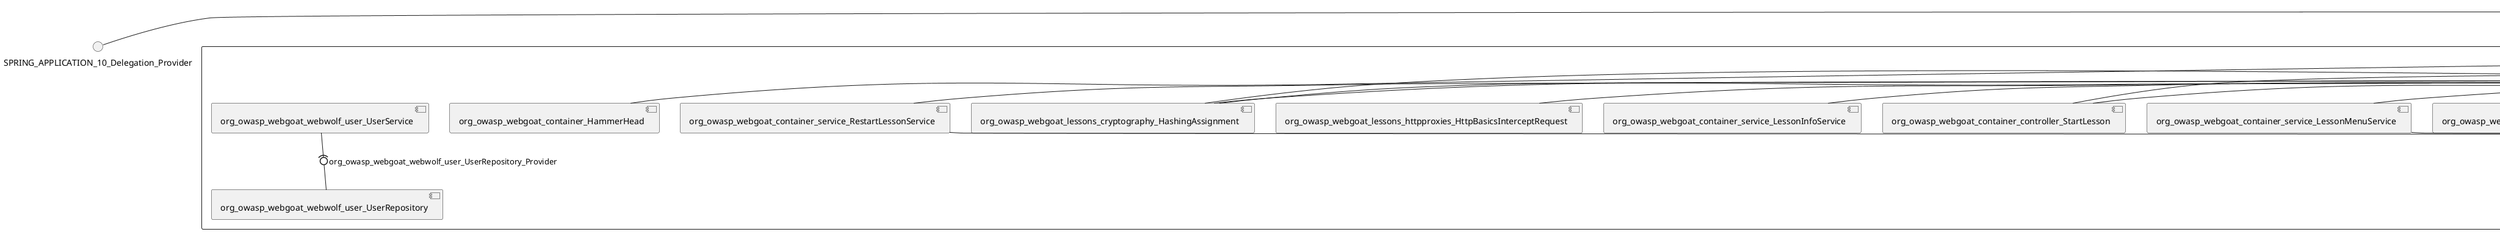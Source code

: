 @startuml
skinparam fixCircleLabelOverlapping true
skinparam componentStyle uml2
() SPRING_APPLICATION_10_Delegation_Provider
() SPRING_APPLICATION_11_Delegation_Provider
() SPRING_APPLICATION_12_Delegation_Provider
() SPRING_APPLICATION_13_Delegation_Provider
() SPRING_APPLICATION_14_Delegation_Provider
() SPRING_APPLICATION_15_Delegation_Provider
() SPRING_APPLICATION_16_Delegation_Provider
() SPRING_APPLICATION_2_Delegation_Provider
() SPRING_APPLICATION_3_Delegation_Provider
() SPRING_APPLICATION_4_Delegation_Provider
() SPRING_APPLICATION_5_Delegation_Provider
() SPRING_APPLICATION_6_Delegation_Provider
() SPRING_APPLICATION_7_Delegation_Provider
() SPRING_APPLICATION_8_Delegation_Provider
() SPRING_APPLICATION_9_Delegation_Provider
() SPRING_APPLICATION_BypassRestrictions_FieldRestrictions_POST_Delegation_Provider
() SPRING_APPLICATION_BypassRestrictions_frontendValidation_POST_Delegation_Provider
() SPRING_APPLICATION_ChromeDevTools_dummy_POST_Delegation_Provider
() SPRING_APPLICATION_ChromeDevTools_network_POST_Delegation_Provider
() SPRING_APPLICATION_CrossSiteScriptingStored_stored_xss_POST_Delegation_Provider
() SPRING_APPLICATION_CrossSiteScriptingStored_stored_xss_follow_up_POST_Delegation_Provider
() SPRING_APPLICATION_CrossSiteScripting_attack1_POST_Delegation_Provider
() SPRING_APPLICATION_CrossSiteScripting_attack3_POST_Delegation_Provider
() SPRING_APPLICATION_CrossSiteScripting_attack4_POST_Delegation_Provider
() SPRING_APPLICATION_CrossSiteScripting_attack5a_GET_Delegation_Provider
() SPRING_APPLICATION_CrossSiteScripting_attack6a_POST_Delegation_Provider
() SPRING_APPLICATION_CrossSiteScripting_dom_follow_up_POST_Delegation_Provider
() SPRING_APPLICATION_CrossSiteScripting_phone_home_xss_POST_Delegation_Provider
() SPRING_APPLICATION_CrossSiteScripting_quiz_GET_POST_Delegation_Provider
() SPRING_APPLICATION_Delegation_Provider
() SPRING_APPLICATION_GET_10_Delegation_Provider
() SPRING_APPLICATION_GET_11_Delegation_Provider
() SPRING_APPLICATION_GET_2_Delegation_Provider
() SPRING_APPLICATION_GET_3_Delegation_Provider
() SPRING_APPLICATION_GET_4_Delegation_Provider
() SPRING_APPLICATION_GET_5_Delegation_Provider
() SPRING_APPLICATION_GET_6_Delegation_Provider
() SPRING_APPLICATION_GET_7_Delegation_Provider
() SPRING_APPLICATION_GET_8_Delegation_Provider
() SPRING_APPLICATION_GET_9_Delegation_Provider
() SPRING_APPLICATION_GET_Delegation_Provider
() SPRING_APPLICATION_HtmlTampering_task_POST_Delegation_Provider
() SPRING_APPLICATION_HttpBasics_attack1_POST_Delegation_Provider
() SPRING_APPLICATION_HttpBasics_attack2_POST_Delegation_Provider
() SPRING_APPLICATION_IDOR_diff_attributes_POST_Delegation_Provider
() SPRING_APPLICATION_IDOR_login_POST_Delegation_Provider
() SPRING_APPLICATION_IDOR_profile_alt_path_POST_Delegation_Provider
() SPRING_APPLICATION_InsecureDeserialization_task_POST_Delegation_Provider
() SPRING_APPLICATION_InsecureLogin_Delegation_Provider
() SPRING_APPLICATION_JWT_decode_POST_Delegation_Provider
() SPRING_APPLICATION_JWT_jku_Delegation_Provider
() SPRING_APPLICATION_JWT_kid_Delegation_Provider
() SPRING_APPLICATION_JWT_quiz_GET_POST_Delegation_Provider
() SPRING_APPLICATION_JWT_refresh_Delegation_Provider
() SPRING_APPLICATION_JWT_secret_POST_Delegation_Provider
() SPRING_APPLICATION_JWT_votings_Delegation_Provider
() SPRING_APPLICATION_LogSpoofing_log_bleeding_POST_Delegation_Provider
() SPRING_APPLICATION_LogSpoofing_log_spoofing_POST_Delegation_Provider
() SPRING_APPLICATION_POST_10_Delegation_Provider
() SPRING_APPLICATION_POST_11_Delegation_Provider
() SPRING_APPLICATION_POST_12_Delegation_Provider
() SPRING_APPLICATION_POST_13_Delegation_Provider
() SPRING_APPLICATION_POST_14_Delegation_Provider
() SPRING_APPLICATION_POST_15_Delegation_Provider
() SPRING_APPLICATION_POST_16_Delegation_Provider
() SPRING_APPLICATION_POST_17_Delegation_Provider
() SPRING_APPLICATION_POST_18_Delegation_Provider
() SPRING_APPLICATION_POST_2_Delegation_Provider
() SPRING_APPLICATION_POST_3_Delegation_Provider
() SPRING_APPLICATION_POST_4_Delegation_Provider
() SPRING_APPLICATION_POST_5_Delegation_Provider
() SPRING_APPLICATION_POST_6_Delegation_Provider
() SPRING_APPLICATION_POST_7_Delegation_Provider
() SPRING_APPLICATION_POST_8_Delegation_Provider
() SPRING_APPLICATION_POST_9_Delegation_Provider
() SPRING_APPLICATION_POST_Delegation_Provider
() SPRING_APPLICATION_PUT_Delegation_Provider
() SPRING_APPLICATION_PasswordReset_ForgotPassword_create_password_reset_link_POST_Delegation_Provider
() SPRING_APPLICATION_PasswordReset_SecurityQuestions_POST_Delegation_Provider
() SPRING_APPLICATION_PasswordReset_reset_Delegation_Provider
() SPRING_APPLICATION_PasswordReset_simple_mail_reset_POST_Delegation_Provider
() SPRING_APPLICATION_PathTraversal_profile_picture_GET_Delegation_Provider
() SPRING_APPLICATION_PathTraversal_profile_picture_fix_GET_Delegation_Provider
() SPRING_APPLICATION_PathTraversal_profile_upload_POST_Delegation_Provider
() SPRING_APPLICATION_PathTraversal_profile_upload_fix_POST_Delegation_Provider
() SPRING_APPLICATION_PathTraversal_profile_upload_remove_user_input_POST_Delegation_Provider
() SPRING_APPLICATION_PathTraversal_random_POST_Delegation_Provider
() SPRING_APPLICATION_PathTraversal_random_picture_GET_Delegation_Provider
() SPRING_APPLICATION_PathTraversal_zip_slip_Delegation_Provider
() SPRING_APPLICATION_SSRF_task1_POST_Delegation_Provider
() SPRING_APPLICATION_SSRF_task2_POST_Delegation_Provider
() SPRING_APPLICATION_SecurePasswords_assignment_POST_Delegation_Provider
() SPRING_APPLICATION_SqlInjectionAdvanced_attack6a_POST_Delegation_Provider
() SPRING_APPLICATION_SqlInjectionAdvanced_attack6b_POST_Delegation_Provider
() SPRING_APPLICATION_SqlInjectionAdvanced_challenge_Login_POST_Delegation_Provider
() SPRING_APPLICATION_SqlInjectionAdvanced_challenge_PUT_Delegation_Provider
() SPRING_APPLICATION_SqlInjectionAdvanced_quiz_GET_POST_Delegation_Provider
() SPRING_APPLICATION_SqlInjectionMitigations_attack10a_POST_Delegation_Provider
() SPRING_APPLICATION_SqlInjectionMitigations_attack10b_POST_Delegation_Provider
() SPRING_APPLICATION_SqlInjectionMitigations_attack12a_POST_Delegation_Provider
() SPRING_APPLICATION_SqlInjectionMitigations_servers_GET_Delegation_Provider
() SPRING_APPLICATION_SqlInjection_assignment5a_POST_Delegation_Provider
() SPRING_APPLICATION_SqlInjection_assignment5b_POST_Delegation_Provider
() SPRING_APPLICATION_SqlInjection_attack10_POST_Delegation_Provider
() SPRING_APPLICATION_SqlInjection_attack2_POST_Delegation_Provider
() SPRING_APPLICATION_SqlInjection_attack3_POST_Delegation_Provider
() SPRING_APPLICATION_SqlInjection_attack4_POST_Delegation_Provider
() SPRING_APPLICATION_SqlInjection_attack5_POST_Delegation_Provider
() SPRING_APPLICATION_SqlInjection_attack8_POST_Delegation_Provider
() SPRING_APPLICATION_SqlInjection_attack9_POST_Delegation_Provider
() SPRING_APPLICATION_SqlOnlyInputValidationOnKeywords_attack_POST_Delegation_Provider
() SPRING_APPLICATION_SqlOnlyInputValidation_attack_POST_Delegation_Provider
() SPRING_APPLICATION_VulnerableComponents_attack1_POST_Delegation_Provider
() SPRING_APPLICATION_WebWolf_GET_Delegation_Provider
() SPRING_APPLICATION_WebWolf_landing_Delegation_Provider
() SPRING_APPLICATION_WebWolf_mail_Delegation_Provider
() SPRING_APPLICATION_challenge_1_POST_Delegation_Provider
() SPRING_APPLICATION_challenge_5_POST_Delegation_Provider
() SPRING_APPLICATION_challenge_7_Delegation_Provider
() SPRING_APPLICATION_challenge_8_Delegation_Provider
() SPRING_APPLICATION_challenge_logo_Delegation_Provider
() SPRING_APPLICATION_cia_quiz_GET_POST_Delegation_Provider
() SPRING_APPLICATION_clientSideFiltering_attack1_POST_Delegation_Provider
() SPRING_APPLICATION_clientSideFiltering_challenge_store_coupons_GET_Delegation_Provider
() SPRING_APPLICATION_clientSideFiltering_getItForFree_POST_Delegation_Provider
() SPRING_APPLICATION_clientSideFiltering_salaries_GET_Delegation_Provider
() SPRING_APPLICATION_crypto_encoding_basic_auth_POST_Delegation_Provider
() SPRING_APPLICATION_crypto_encoding_xor_POST_Delegation_Provider
() SPRING_APPLICATION_crypto_hashing_POST_Delegation_Provider
() SPRING_APPLICATION_crypto_secure_defaults_POST_Delegation_Provider
() SPRING_APPLICATION_crypto_signing_verify_POST_Delegation_Provider
() SPRING_APPLICATION_csrf_feedback_message_POST_Delegation_Provider
() SPRING_APPLICATION_csrf_review_POST_Delegation_Provider
() SPRING_APPLICATION_files_GET_Delegation_Provider
() SPRING_APPLICATION_fileupload_POST_Delegation_Provider
() SPRING_APPLICATION_jwt_Delegation_Provider
() SPRING_APPLICATION_landing_Delegation_Provider
() SPRING_APPLICATION_lesson_template_Delegation_Provider
() SPRING_APPLICATION_login_oauth_mvc_GET_Delegation_Provider
() SPRING_APPLICATION_mail_DELETE_GET_POST_Delegation_Provider
() SPRING_APPLICATION_register_mvc_POST_Delegation_Provider
() SPRING_APPLICATION_registration_GET_Delegation_Provider
() SPRING_APPLICATION_requests_GET_Delegation_Provider
() SPRING_APPLICATION_scoreboard_data_GET_Delegation_Provider
() SPRING_APPLICATION_server_directory_GET_Delegation_Provider
() SPRING_APPLICATION_service_debug_labels_mvc_Delegation_Provider
() SPRING_APPLICATION_service_lessonoverview_mvc_Delegation_Provider
() SPRING_APPLICATION_xxe_comments_GET_Delegation_Provider
rectangle System {
[org_owasp_webgoat_container_HammerHead] [[webgoat-webgoat.repository#_bWH31jA9Ee-gxLPFcpoAWQ]]
[org_owasp_webgoat_container_WebWolfRedirect] [[webgoat-webgoat.repository#_bWH31jA9Ee-gxLPFcpoAWQ]]
[org_owasp_webgoat_container_controller_StartLesson] [[webgoat-webgoat.repository#_bWH31jA9Ee-gxLPFcpoAWQ]]
[org_owasp_webgoat_container_controller_Welcome] [[webgoat-webgoat.repository#_bWH31jA9Ee-gxLPFcpoAWQ]]
[org_owasp_webgoat_container_i18n_PluginMessages_Provider] [[webgoat-webgoat.repository#_bWH31jA9Ee-gxLPFcpoAWQ]]
[org_owasp_webgoat_container_service_EnvironmentService] [[webgoat-webgoat.repository#_bWH31jA9Ee-gxLPFcpoAWQ]]
[org_owasp_webgoat_container_service_HintService] [[webgoat-webgoat.repository#_bWH31jA9Ee-gxLPFcpoAWQ]]
[org_owasp_webgoat_container_service_LabelDebugService] [[webgoat-webgoat.repository#_bWH31jA9Ee-gxLPFcpoAWQ]]
[org_owasp_webgoat_container_service_LabelService] [[webgoat-webgoat.repository#_bWH31jA9Ee-gxLPFcpoAWQ]]
[org_owasp_webgoat_container_service_LessonInfoService] [[webgoat-webgoat.repository#_bWH31jA9Ee-gxLPFcpoAWQ]]
[org_owasp_webgoat_container_service_LessonMenuService] [[webgoat-webgoat.repository#_bWH31jA9Ee-gxLPFcpoAWQ]]
[org_owasp_webgoat_container_service_LessonProgressService] [[webgoat-webgoat.repository#_bWH31jA9Ee-gxLPFcpoAWQ]]
[org_owasp_webgoat_container_service_LessonTitleService] [[webgoat-webgoat.repository#_bWH31jA9Ee-gxLPFcpoAWQ]]
[org_owasp_webgoat_container_service_ReportCardService] [[webgoat-webgoat.repository#_bWH31jA9Ee-gxLPFcpoAWQ]]
[org_owasp_webgoat_container_service_RestartLessonService] [[webgoat-webgoat.repository#_bWH31jA9Ee-gxLPFcpoAWQ]]
[org_owasp_webgoat_container_service_SessionService] [[webgoat-webgoat.repository#_bWH31jA9Ee-gxLPFcpoAWQ]]
[org_owasp_webgoat_container_session_UserSessionData_Provider] [[webgoat-webgoat.repository#_bWH31jA9Ee-gxLPFcpoAWQ]]
[org_owasp_webgoat_container_session_WebSession_Provider] [[webgoat-webgoat.repository#_bWH31jA9Ee-gxLPFcpoAWQ]]
[org_owasp_webgoat_container_users_RegistrationController] [[webgoat-webgoat.repository#_bWH31jA9Ee-gxLPFcpoAWQ]]
[org_owasp_webgoat_container_users_Scoreboard] [[webgoat-webgoat.repository#_bWH31jA9Ee-gxLPFcpoAWQ]]
[org_owasp_webgoat_container_users_UserRepository] [[webgoat-webgoat.repository#_bWH31jA9Ee-gxLPFcpoAWQ]]
[org_owasp_webgoat_container_users_UserService] [[webgoat-webgoat.repository#_bWH31jA9Ee-gxLPFcpoAWQ]]
[org_owasp_webgoat_container_users_UserTrackerRepository] [[webgoat-webgoat.repository#_bWH31jA9Ee-gxLPFcpoAWQ]]
[org_owasp_webgoat_lessons_authbypass_VerifyAccount] [[webgoat-webgoat.repository#_bWH31jA9Ee-gxLPFcpoAWQ]]
[org_owasp_webgoat_lessons_bypassrestrictions_BypassRestrictionsFieldRestrictions] [[webgoat-webgoat.repository#_bWH31jA9Ee-gxLPFcpoAWQ]]
[org_owasp_webgoat_lessons_bypassrestrictions_BypassRestrictionsFrontendValidation] [[webgoat-webgoat.repository#_bWH31jA9Ee-gxLPFcpoAWQ]]
[org_owasp_webgoat_lessons_challenges_FlagController] [[webgoat-webgoat.repository#_bWH31jA9Ee-gxLPFcpoAWQ]]
[org_owasp_webgoat_lessons_challenges_challenge1_Assignment1] [[webgoat-webgoat.repository#_bWH31jA9Ee-gxLPFcpoAWQ]]
[org_owasp_webgoat_lessons_challenges_challenge1_ImageServlet] [[webgoat-webgoat.repository#_bWH31jA9Ee-gxLPFcpoAWQ]]
[org_owasp_webgoat_lessons_challenges_challenge5_Assignment5] [[webgoat-webgoat.repository#_bWH31jA9Ee-gxLPFcpoAWQ]]
[org_owasp_webgoat_lessons_challenges_challenge7_Assignment7] [[webgoat-webgoat.repository#_bWH31jA9Ee-gxLPFcpoAWQ]]
[org_owasp_webgoat_lessons_challenges_challenge8_Assignment8] [[webgoat-webgoat.repository#_bWH31jA9Ee-gxLPFcpoAWQ]]
[org_owasp_webgoat_lessons_chromedevtools_NetworkDummy] [[webgoat-webgoat.repository#_bWH31jA9Ee-gxLPFcpoAWQ]]
[org_owasp_webgoat_lessons_chromedevtools_NetworkLesson] [[webgoat-webgoat.repository#_bWH31jA9Ee-gxLPFcpoAWQ]]
[org_owasp_webgoat_lessons_cia_CIAQuiz] [[webgoat-webgoat.repository#_bWH31jA9Ee-gxLPFcpoAWQ]]
[org_owasp_webgoat_lessons_clientsidefiltering_ClientSideFilteringAssignment] [[webgoat-webgoat.repository#_bWH31jA9Ee-gxLPFcpoAWQ]]
[org_owasp_webgoat_lessons_clientsidefiltering_ClientSideFilteringFreeAssignment] [[webgoat-webgoat.repository#_bWH31jA9Ee-gxLPFcpoAWQ]]
[org_owasp_webgoat_lessons_clientsidefiltering_Salaries] [[webgoat-webgoat.repository#_bWH31jA9Ee-gxLPFcpoAWQ]]
[org_owasp_webgoat_lessons_clientsidefiltering_ShopEndpoint] [[webgoat-webgoat.repository#_bWH31jA9Ee-gxLPFcpoAWQ]]
[org_owasp_webgoat_lessons_cryptography_EncodingAssignment] [[webgoat-webgoat.repository#_bWH31jA9Ee-gxLPFcpoAWQ]]
[org_owasp_webgoat_lessons_cryptography_HashingAssignment] [[webgoat-webgoat.repository#_bWH31jA9Ee-gxLPFcpoAWQ]]
[org_owasp_webgoat_lessons_cryptography_SecureDefaultsAssignment] [[webgoat-webgoat.repository#_bWH31jA9Ee-gxLPFcpoAWQ]]
[org_owasp_webgoat_lessons_cryptography_SigningAssignment] [[webgoat-webgoat.repository#_bWH31jA9Ee-gxLPFcpoAWQ]]
[org_owasp_webgoat_lessons_cryptography_XOREncodingAssignment] [[webgoat-webgoat.repository#_bWH31jA9Ee-gxLPFcpoAWQ]]
[org_owasp_webgoat_lessons_csrf_CSRFConfirmFlag1] [[webgoat-webgoat.repository#_bWH31jA9Ee-gxLPFcpoAWQ]]
[org_owasp_webgoat_lessons_csrf_CSRFFeedback] [[webgoat-webgoat.repository#_bWH31jA9Ee-gxLPFcpoAWQ]]
[org_owasp_webgoat_lessons_csrf_CSRFGetFlag] [[webgoat-webgoat.repository#_bWH31jA9Ee-gxLPFcpoAWQ]]
[org_owasp_webgoat_lessons_csrf_CSRFLogin] [[webgoat-webgoat.repository#_bWH31jA9Ee-gxLPFcpoAWQ]]
[org_owasp_webgoat_lessons_csrf_ForgedReviews] [[webgoat-webgoat.repository#_bWH31jA9Ee-gxLPFcpoAWQ]]
[org_owasp_webgoat_lessons_csrf_ObjectMapper_Provider] [[webgoat-webgoat.repository#_bWH31jA9Ee-gxLPFcpoAWQ]]
[org_owasp_webgoat_lessons_deserialization_InsecureDeserializationTask] [[webgoat-webgoat.repository#_bWH31jA9Ee-gxLPFcpoAWQ]]
[org_owasp_webgoat_lessons_hijacksession_HijackSessionAssignment] [[webgoat-webgoat.repository#_bWH31jA9Ee-gxLPFcpoAWQ]]
[org_owasp_webgoat_lessons_hijacksession_cas_HijackSessionAuthenticationProvider] [[webgoat-webgoat.repository#_bWH31jA9Ee-gxLPFcpoAWQ]]
[org_owasp_webgoat_lessons_htmltampering_HtmlTamperingTask] [[webgoat-webgoat.repository#_bWH31jA9Ee-gxLPFcpoAWQ]]
[org_owasp_webgoat_lessons_httpbasics_HttpBasicsLesson] [[webgoat-webgoat.repository#_bWH31jA9Ee-gxLPFcpoAWQ]]
[org_owasp_webgoat_lessons_httpbasics_HttpBasicsQuiz] [[webgoat-webgoat.repository#_bWH31jA9Ee-gxLPFcpoAWQ]]
[org_owasp_webgoat_lessons_httpproxies_HttpBasicsInterceptRequest] [[webgoat-webgoat.repository#_bWH31jA9Ee-gxLPFcpoAWQ]]
[org_owasp_webgoat_lessons_idor_IDORDiffAttributes] [[webgoat-webgoat.repository#_bWH31jA9Ee-gxLPFcpoAWQ]]
[org_owasp_webgoat_lessons_idor_IDOREditOtherProfile] [[webgoat-webgoat.repository#_bWH31jA9Ee-gxLPFcpoAWQ]]
[org_owasp_webgoat_lessons_idor_IDORLogin] [[webgoat-webgoat.repository#_bWH31jA9Ee-gxLPFcpoAWQ]]
[org_owasp_webgoat_lessons_idor_IDORViewOtherProfile] [[webgoat-webgoat.repository#_bWH31jA9Ee-gxLPFcpoAWQ]]
[org_owasp_webgoat_lessons_idor_IDORViewOwnProfile] [[webgoat-webgoat.repository#_bWH31jA9Ee-gxLPFcpoAWQ]]
[org_owasp_webgoat_lessons_idor_IDORViewOwnProfileAltUrl] [[webgoat-webgoat.repository#_bWH31jA9Ee-gxLPFcpoAWQ]]
[org_owasp_webgoat_lessons_insecurelogin_InsecureLoginTask] [[webgoat-webgoat.repository#_bWH31jA9Ee-gxLPFcpoAWQ]]
[org_owasp_webgoat_lessons_jwt_JWTDecodeEndpoint] [[webgoat-webgoat.repository#_bWH31jA9Ee-gxLPFcpoAWQ]]
[org_owasp_webgoat_lessons_jwt_JWTQuiz] [[webgoat-webgoat.repository#_bWH31jA9Ee-gxLPFcpoAWQ]]
[org_owasp_webgoat_lessons_jwt_JWTRefreshEndpoint] [[webgoat-webgoat.repository#_bWH31jA9Ee-gxLPFcpoAWQ]]
[org_owasp_webgoat_lessons_jwt_JWTSecretKeyEndpoint] [[webgoat-webgoat.repository#_bWH31jA9Ee-gxLPFcpoAWQ]]
[org_owasp_webgoat_lessons_jwt_JWTVotesEndpoint] [[webgoat-webgoat.repository#_bWH31jA9Ee-gxLPFcpoAWQ]]
[org_owasp_webgoat_lessons_jwt_claimmisuse_JWTHeaderJKUEndpoint] [[webgoat-webgoat.repository#_bWH31jA9Ee-gxLPFcpoAWQ]]
[org_owasp_webgoat_lessons_jwt_claimmisuse_JWTHeaderKIDEndpoint] [[webgoat-webgoat.repository#_bWH31jA9Ee-gxLPFcpoAWQ]]
[org_owasp_webgoat_lessons_lessontemplate_SampleAttack] [[webgoat-webgoat.repository#_bWH31jA9Ee-gxLPFcpoAWQ]]
[org_owasp_webgoat_lessons_logging_LogBleedingTask] [[webgoat-webgoat.repository#_bWH31jA9Ee-gxLPFcpoAWQ]]
[org_owasp_webgoat_lessons_logging_LogSpoofingTask] [[webgoat-webgoat.repository#_bWH31jA9Ee-gxLPFcpoAWQ]]
[org_owasp_webgoat_lessons_missingac_MissingFunctionACHiddenMenus] [[webgoat-webgoat.repository#_bWH31jA9Ee-gxLPFcpoAWQ]]
[org_owasp_webgoat_lessons_missingac_MissingFunctionACUsers] [[webgoat-webgoat.repository#_bWH31jA9Ee-gxLPFcpoAWQ]]
[org_owasp_webgoat_lessons_missingac_MissingFunctionACYourHash] [[webgoat-webgoat.repository#_bWH31jA9Ee-gxLPFcpoAWQ]]
[org_owasp_webgoat_lessons_missingac_MissingFunctionACYourHashAdmin] [[webgoat-webgoat.repository#_bWH31jA9Ee-gxLPFcpoAWQ]]
[org_owasp_webgoat_lessons_passwordreset_QuestionsAssignment] [[webgoat-webgoat.repository#_bWH31jA9Ee-gxLPFcpoAWQ]]
[org_owasp_webgoat_lessons_passwordreset_ResetLinkAssignment] [[webgoat-webgoat.repository#_bWH31jA9Ee-gxLPFcpoAWQ]]
[org_owasp_webgoat_lessons_passwordreset_ResetLinkAssignmentForgotPassword] [[webgoat-webgoat.repository#_bWH31jA9Ee-gxLPFcpoAWQ]]
[org_owasp_webgoat_lessons_passwordreset_SecurityQuestionAssignment] [[webgoat-webgoat.repository#_bWH31jA9Ee-gxLPFcpoAWQ]]
[org_owasp_webgoat_lessons_passwordreset_SimpleMailAssignment] [[webgoat-webgoat.repository#_bWH31jA9Ee-gxLPFcpoAWQ]]
[org_owasp_webgoat_lessons_passwordreset_TriedQuestions] [[webgoat-webgoat.repository#_bWH31jA9Ee-gxLPFcpoAWQ]]
[org_owasp_webgoat_lessons_pathtraversal_ProfileUpload] [[webgoat-webgoat.repository#_bWH31jA9Ee-gxLPFcpoAWQ]]
[org_owasp_webgoat_lessons_pathtraversal_ProfileUploadFix] [[webgoat-webgoat.repository#_bWH31jA9Ee-gxLPFcpoAWQ]]
[org_owasp_webgoat_lessons_pathtraversal_ProfileUploadRemoveUserInput] [[webgoat-webgoat.repository#_bWH31jA9Ee-gxLPFcpoAWQ]]
[org_owasp_webgoat_lessons_pathtraversal_ProfileUploadRetrieval] [[webgoat-webgoat.repository#_bWH31jA9Ee-gxLPFcpoAWQ]]
[org_owasp_webgoat_lessons_pathtraversal_ProfileZipSlip] [[webgoat-webgoat.repository#_bWH31jA9Ee-gxLPFcpoAWQ]]
[org_owasp_webgoat_lessons_securepasswords_SecurePasswordsAssignment] [[webgoat-webgoat.repository#_bWH31jA9Ee-gxLPFcpoAWQ]]
[org_owasp_webgoat_lessons_spoofcookie_SpoofCookieAssignment] [[webgoat-webgoat.repository#_bWH31jA9Ee-gxLPFcpoAWQ]]
[org_owasp_webgoat_lessons_sqlinjection_advanced_SqlInjectionChallenge] [[webgoat-webgoat.repository#_bWH31jA9Ee-gxLPFcpoAWQ]]
[org_owasp_webgoat_lessons_sqlinjection_advanced_SqlInjectionChallengeLogin] [[webgoat-webgoat.repository#_bWH31jA9Ee-gxLPFcpoAWQ]]
[org_owasp_webgoat_lessons_sqlinjection_advanced_SqlInjectionLesson6a] [[webgoat-webgoat.repository#_bWH31jA9Ee-gxLPFcpoAWQ]]
[org_owasp_webgoat_lessons_sqlinjection_advanced_SqlInjectionLesson6b] [[webgoat-webgoat.repository#_bWH31jA9Ee-gxLPFcpoAWQ]]
[org_owasp_webgoat_lessons_sqlinjection_advanced_SqlInjectionQuiz] [[webgoat-webgoat.repository#_bWH31jA9Ee-gxLPFcpoAWQ]]
[org_owasp_webgoat_lessons_sqlinjection_introduction_SqlInjectionLesson10] [[webgoat-webgoat.repository#_bWH31jA9Ee-gxLPFcpoAWQ]]
[org_owasp_webgoat_lessons_sqlinjection_introduction_SqlInjectionLesson2] [[webgoat-webgoat.repository#_bWH31jA9Ee-gxLPFcpoAWQ]]
[org_owasp_webgoat_lessons_sqlinjection_introduction_SqlInjectionLesson3] [[webgoat-webgoat.repository#_bWH31jA9Ee-gxLPFcpoAWQ]]
[org_owasp_webgoat_lessons_sqlinjection_introduction_SqlInjectionLesson4] [[webgoat-webgoat.repository#_bWH31jA9Ee-gxLPFcpoAWQ]]
[org_owasp_webgoat_lessons_sqlinjection_introduction_SqlInjectionLesson5] [[webgoat-webgoat.repository#_bWH31jA9Ee-gxLPFcpoAWQ]]
[org_owasp_webgoat_lessons_sqlinjection_introduction_SqlInjectionLesson5a] [[webgoat-webgoat.repository#_bWH31jA9Ee-gxLPFcpoAWQ]]
[org_owasp_webgoat_lessons_sqlinjection_introduction_SqlInjectionLesson5b] [[webgoat-webgoat.repository#_bWH31jA9Ee-gxLPFcpoAWQ]]
[org_owasp_webgoat_lessons_sqlinjection_introduction_SqlInjectionLesson8] [[webgoat-webgoat.repository#_bWH31jA9Ee-gxLPFcpoAWQ]]
[org_owasp_webgoat_lessons_sqlinjection_introduction_SqlInjectionLesson9] [[webgoat-webgoat.repository#_bWH31jA9Ee-gxLPFcpoAWQ]]
[org_owasp_webgoat_lessons_sqlinjection_mitigation_Servers] [[webgoat-webgoat.repository#_bWH31jA9Ee-gxLPFcpoAWQ]]
[org_owasp_webgoat_lessons_sqlinjection_mitigation_SqlInjectionLesson10a] [[webgoat-webgoat.repository#_bWH31jA9Ee-gxLPFcpoAWQ]]
[org_owasp_webgoat_lessons_sqlinjection_mitigation_SqlInjectionLesson10b] [[webgoat-webgoat.repository#_bWH31jA9Ee-gxLPFcpoAWQ]]
[org_owasp_webgoat_lessons_sqlinjection_mitigation_SqlInjectionLesson13] [[webgoat-webgoat.repository#_bWH31jA9Ee-gxLPFcpoAWQ]]
[org_owasp_webgoat_lessons_sqlinjection_mitigation_SqlOnlyInputValidation] [[webgoat-webgoat.repository#_bWH31jA9Ee-gxLPFcpoAWQ]]
[org_owasp_webgoat_lessons_sqlinjection_mitigation_SqlOnlyInputValidationOnKeywords] [[webgoat-webgoat.repository#_bWH31jA9Ee-gxLPFcpoAWQ]]
[org_owasp_webgoat_lessons_ssrf_SSRFTask1] [[webgoat-webgoat.repository#_bWH31jA9Ee-gxLPFcpoAWQ]]
[org_owasp_webgoat_lessons_ssrf_SSRFTask2] [[webgoat-webgoat.repository#_bWH31jA9Ee-gxLPFcpoAWQ]]
[org_owasp_webgoat_lessons_vulnerablecomponents_VulnerableComponentsLesson] [[webgoat-webgoat.repository#_bWH31jA9Ee-gxLPFcpoAWQ]]
[org_owasp_webgoat_lessons_webwolfintroduction_LandingAssignment] [[webgoat-webgoat.repository#_bWH31jA9Ee-gxLPFcpoAWQ]]
[org_owasp_webgoat_lessons_webwolfintroduction_MailAssignment] [[webgoat-webgoat.repository#_bWH31jA9Ee-gxLPFcpoAWQ]]
[org_owasp_webgoat_lessons_xss_CrossSiteScriptingLesson1] [[webgoat-webgoat.repository#_bWH31jA9Ee-gxLPFcpoAWQ]]
[org_owasp_webgoat_lessons_xss_CrossSiteScriptingLesson3] [[webgoat-webgoat.repository#_bWH31jA9Ee-gxLPFcpoAWQ]]
[org_owasp_webgoat_lessons_xss_CrossSiteScriptingLesson4] [[webgoat-webgoat.repository#_bWH31jA9Ee-gxLPFcpoAWQ]]
[org_owasp_webgoat_lessons_xss_CrossSiteScriptingLesson5a] [[webgoat-webgoat.repository#_bWH31jA9Ee-gxLPFcpoAWQ]]
[org_owasp_webgoat_lessons_xss_CrossSiteScriptingLesson6a] [[webgoat-webgoat.repository#_bWH31jA9Ee-gxLPFcpoAWQ]]
[org_owasp_webgoat_lessons_xss_CrossSiteScriptingQuiz] [[webgoat-webgoat.repository#_bWH31jA9Ee-gxLPFcpoAWQ]]
[org_owasp_webgoat_lessons_xss_DOMCrossSiteScripting] [[webgoat-webgoat.repository#_bWH31jA9Ee-gxLPFcpoAWQ]]
[org_owasp_webgoat_lessons_xss_DOMCrossSiteScriptingVerifier] [[webgoat-webgoat.repository#_bWH31jA9Ee-gxLPFcpoAWQ]]
[org_owasp_webgoat_lessons_xss_stored_StoredCrossSiteScriptingVerifier] [[webgoat-webgoat.repository#_bWH31jA9Ee-gxLPFcpoAWQ]]
[org_owasp_webgoat_lessons_xss_stored_StoredXssComments] [[webgoat-webgoat.repository#_bWH31jA9Ee-gxLPFcpoAWQ]]
[org_owasp_webgoat_lessons_xxe_BlindSendFileAssignment] [[webgoat-webgoat.repository#_bWH31jA9Ee-gxLPFcpoAWQ]]
[org_owasp_webgoat_lessons_xxe_CommentsCache] [[webgoat-webgoat.repository#_bWH31jA9Ee-gxLPFcpoAWQ]]
[org_owasp_webgoat_lessons_xxe_CommentsEndpoint] [[webgoat-webgoat.repository#_bWH31jA9Ee-gxLPFcpoAWQ]]
[org_owasp_webgoat_lessons_xxe_ContentTypeAssignment] [[webgoat-webgoat.repository#_bWH31jA9Ee-gxLPFcpoAWQ]]
[org_owasp_webgoat_lessons_xxe_SimpleXXE] [[webgoat-webgoat.repository#_bWH31jA9Ee-gxLPFcpoAWQ]]
[org_owasp_webgoat_webwolf_FileServer] [[webgoat-webgoat.repository#_bWH31jA9Ee-gxLPFcpoAWQ]]
[org_owasp_webgoat_webwolf_jwt_JWTController] [[webgoat-webgoat.repository#_bWH31jA9Ee-gxLPFcpoAWQ]]
[org_owasp_webgoat_webwolf_mailbox_MailboxController] [[webgoat-webgoat.repository#_bWH31jA9Ee-gxLPFcpoAWQ]]
[org_owasp_webgoat_webwolf_mailbox_MailboxRepository] [[webgoat-webgoat.repository#_bWH31jA9Ee-gxLPFcpoAWQ]]
[org_owasp_webgoat_webwolf_requests_LandingPage] [[webgoat-webgoat.repository#_bWH31jA9Ee-gxLPFcpoAWQ]]
[org_owasp_webgoat_webwolf_requests_Requests] [[webgoat-webgoat.repository#_bWH31jA9Ee-gxLPFcpoAWQ]]
[org_owasp_webgoat_webwolf_user_UserRepository] [[webgoat-webgoat.repository#_bWH31jA9Ee-gxLPFcpoAWQ]]
[org_owasp_webgoat_webwolf_user_UserService] [[webgoat-webgoat.repository#_bWH31jA9Ee-gxLPFcpoAWQ]]
port SPRING_APPLICATION_10_Provider
SPRING_APPLICATION_10_Delegation_Provider - SPRING_APPLICATION_10_Provider
SPRING_APPLICATION_10_Provider - [org_owasp_webgoat_lessons_cryptography_HashingAssignment]
port SPRING_APPLICATION_11_Provider
SPRING_APPLICATION_11_Delegation_Provider - SPRING_APPLICATION_11_Provider
SPRING_APPLICATION_11_Provider - [org_owasp_webgoat_container_HammerHead]
port SPRING_APPLICATION_12_Provider
SPRING_APPLICATION_12_Delegation_Provider - SPRING_APPLICATION_12_Provider
SPRING_APPLICATION_12_Provider - [org_owasp_webgoat_lessons_jwt_JWTSecretKeyEndpoint]
port SPRING_APPLICATION_13_Provider
SPRING_APPLICATION_13_Delegation_Provider - SPRING_APPLICATION_13_Provider
SPRING_APPLICATION_13_Provider - [org_owasp_webgoat_container_service_RestartLessonService]
port SPRING_APPLICATION_14_Provider
SPRING_APPLICATION_14_Delegation_Provider - SPRING_APPLICATION_14_Provider
SPRING_APPLICATION_14_Provider - [org_owasp_webgoat_lessons_cryptography_HashingAssignment]
port SPRING_APPLICATION_15_Provider
SPRING_APPLICATION_15_Delegation_Provider - SPRING_APPLICATION_15_Provider
SPRING_APPLICATION_15_Provider - [org_owasp_webgoat_lessons_httpproxies_HttpBasicsInterceptRequest]
port SPRING_APPLICATION_16_Provider
SPRING_APPLICATION_16_Delegation_Provider - SPRING_APPLICATION_16_Provider
SPRING_APPLICATION_16_Provider - [org_owasp_webgoat_container_service_LessonInfoService]
port SPRING_APPLICATION_2_Provider
SPRING_APPLICATION_2_Delegation_Provider - SPRING_APPLICATION_2_Provider
SPRING_APPLICATION_2_Provider - [org_owasp_webgoat_container_controller_StartLesson]
port SPRING_APPLICATION_3_Provider
SPRING_APPLICATION_3_Delegation_Provider - SPRING_APPLICATION_3_Provider
SPRING_APPLICATION_3_Provider - [org_owasp_webgoat_container_controller_StartLesson]
port SPRING_APPLICATION_4_Provider
SPRING_APPLICATION_4_Delegation_Provider - SPRING_APPLICATION_4_Provider
SPRING_APPLICATION_4_Provider - [org_owasp_webgoat_container_service_LessonMenuService]
port SPRING_APPLICATION_5_Provider
SPRING_APPLICATION_5_Delegation_Provider - SPRING_APPLICATION_5_Provider
SPRING_APPLICATION_5_Provider - [org_owasp_webgoat_lessons_cryptography_SigningAssignment]
port SPRING_APPLICATION_6_Provider
SPRING_APPLICATION_6_Delegation_Provider - SPRING_APPLICATION_6_Provider
SPRING_APPLICATION_6_Provider - [org_owasp_webgoat_webwolf_FileServer]
port SPRING_APPLICATION_7_Provider
SPRING_APPLICATION_7_Delegation_Provider - SPRING_APPLICATION_7_Provider
SPRING_APPLICATION_7_Provider - [org_owasp_webgoat_container_service_SessionService]
port SPRING_APPLICATION_8_Provider
SPRING_APPLICATION_8_Delegation_Provider - SPRING_APPLICATION_8_Provider
SPRING_APPLICATION_8_Provider - [org_owasp_webgoat_container_service_LabelDebugService]
port SPRING_APPLICATION_9_Provider
SPRING_APPLICATION_9_Delegation_Provider - SPRING_APPLICATION_9_Provider
SPRING_APPLICATION_9_Provider - [org_owasp_webgoat_lessons_xxe_SimpleXXE]
port SPRING_APPLICATION_BypassRestrictions_FieldRestrictions_POST_Provider
SPRING_APPLICATION_BypassRestrictions_FieldRestrictions_POST_Delegation_Provider - SPRING_APPLICATION_BypassRestrictions_FieldRestrictions_POST_Provider
SPRING_APPLICATION_BypassRestrictions_FieldRestrictions_POST_Provider - [org_owasp_webgoat_lessons_bypassrestrictions_BypassRestrictionsFieldRestrictions]
port SPRING_APPLICATION_BypassRestrictions_frontendValidation_POST_Provider
SPRING_APPLICATION_BypassRestrictions_frontendValidation_POST_Delegation_Provider - SPRING_APPLICATION_BypassRestrictions_frontendValidation_POST_Provider
SPRING_APPLICATION_BypassRestrictions_frontendValidation_POST_Provider - [org_owasp_webgoat_lessons_bypassrestrictions_BypassRestrictionsFrontendValidation]
port SPRING_APPLICATION_ChromeDevTools_dummy_POST_Provider
SPRING_APPLICATION_ChromeDevTools_dummy_POST_Delegation_Provider - SPRING_APPLICATION_ChromeDevTools_dummy_POST_Provider
SPRING_APPLICATION_ChromeDevTools_dummy_POST_Provider - [org_owasp_webgoat_lessons_chromedevtools_NetworkDummy]
port SPRING_APPLICATION_ChromeDevTools_network_POST_Provider
SPRING_APPLICATION_ChromeDevTools_network_POST_Delegation_Provider - SPRING_APPLICATION_ChromeDevTools_network_POST_Provider
SPRING_APPLICATION_ChromeDevTools_network_POST_Provider - [org_owasp_webgoat_lessons_chromedevtools_NetworkLesson]
port SPRING_APPLICATION_CrossSiteScriptingStored_stored_xss_POST_Provider
SPRING_APPLICATION_CrossSiteScriptingStored_stored_xss_POST_Delegation_Provider - SPRING_APPLICATION_CrossSiteScriptingStored_stored_xss_POST_Provider
SPRING_APPLICATION_CrossSiteScriptingStored_stored_xss_POST_Provider - [org_owasp_webgoat_lessons_xss_stored_StoredXssComments]
port SPRING_APPLICATION_CrossSiteScriptingStored_stored_xss_follow_up_POST_Provider
SPRING_APPLICATION_CrossSiteScriptingStored_stored_xss_follow_up_POST_Delegation_Provider - SPRING_APPLICATION_CrossSiteScriptingStored_stored_xss_follow_up_POST_Provider
SPRING_APPLICATION_CrossSiteScriptingStored_stored_xss_follow_up_POST_Provider - [org_owasp_webgoat_lessons_xss_stored_StoredCrossSiteScriptingVerifier]
port SPRING_APPLICATION_CrossSiteScripting_attack1_POST_Provider
SPRING_APPLICATION_CrossSiteScripting_attack1_POST_Delegation_Provider - SPRING_APPLICATION_CrossSiteScripting_attack1_POST_Provider
SPRING_APPLICATION_CrossSiteScripting_attack1_POST_Provider - [org_owasp_webgoat_lessons_xss_CrossSiteScriptingLesson1]
port SPRING_APPLICATION_CrossSiteScripting_attack3_POST_Provider
SPRING_APPLICATION_CrossSiteScripting_attack3_POST_Delegation_Provider - SPRING_APPLICATION_CrossSiteScripting_attack3_POST_Provider
SPRING_APPLICATION_CrossSiteScripting_attack3_POST_Provider - [org_owasp_webgoat_lessons_xss_CrossSiteScriptingLesson3]
port SPRING_APPLICATION_CrossSiteScripting_attack4_POST_Provider
SPRING_APPLICATION_CrossSiteScripting_attack4_POST_Delegation_Provider - SPRING_APPLICATION_CrossSiteScripting_attack4_POST_Provider
SPRING_APPLICATION_CrossSiteScripting_attack4_POST_Provider - [org_owasp_webgoat_lessons_xss_CrossSiteScriptingLesson4]
port SPRING_APPLICATION_CrossSiteScripting_attack5a_GET_Provider
SPRING_APPLICATION_CrossSiteScripting_attack5a_GET_Delegation_Provider - SPRING_APPLICATION_CrossSiteScripting_attack5a_GET_Provider
SPRING_APPLICATION_CrossSiteScripting_attack5a_GET_Provider - [org_owasp_webgoat_lessons_xss_CrossSiteScriptingLesson5a]
port SPRING_APPLICATION_CrossSiteScripting_attack6a_POST_Provider
SPRING_APPLICATION_CrossSiteScripting_attack6a_POST_Delegation_Provider - SPRING_APPLICATION_CrossSiteScripting_attack6a_POST_Provider
SPRING_APPLICATION_CrossSiteScripting_attack6a_POST_Provider - [org_owasp_webgoat_lessons_xss_CrossSiteScriptingLesson6a]
port SPRING_APPLICATION_CrossSiteScripting_dom_follow_up_POST_Provider
SPRING_APPLICATION_CrossSiteScripting_dom_follow_up_POST_Delegation_Provider - SPRING_APPLICATION_CrossSiteScripting_dom_follow_up_POST_Provider
SPRING_APPLICATION_CrossSiteScripting_dom_follow_up_POST_Provider - [org_owasp_webgoat_lessons_xss_DOMCrossSiteScriptingVerifier]
port SPRING_APPLICATION_CrossSiteScripting_phone_home_xss_POST_Provider
SPRING_APPLICATION_CrossSiteScripting_phone_home_xss_POST_Delegation_Provider - SPRING_APPLICATION_CrossSiteScripting_phone_home_xss_POST_Provider
SPRING_APPLICATION_CrossSiteScripting_phone_home_xss_POST_Provider - [org_owasp_webgoat_lessons_xss_DOMCrossSiteScripting]
port SPRING_APPLICATION_CrossSiteScripting_quiz_GET_POST_Provider
SPRING_APPLICATION_CrossSiteScripting_quiz_GET_POST_Delegation_Provider - SPRING_APPLICATION_CrossSiteScripting_quiz_GET_POST_Provider
SPRING_APPLICATION_CrossSiteScripting_quiz_GET_POST_Provider - [org_owasp_webgoat_lessons_xss_CrossSiteScriptingQuiz]
port SPRING_APPLICATION_Provider
SPRING_APPLICATION_Delegation_Provider - SPRING_APPLICATION_Provider
SPRING_APPLICATION_Provider - [org_owasp_webgoat_container_service_LessonTitleService]
port SPRING_APPLICATION_GET_10_Provider
SPRING_APPLICATION_GET_10_Delegation_Provider - SPRING_APPLICATION_GET_10_Provider
SPRING_APPLICATION_GET_10_Provider - [org_owasp_webgoat_lessons_xss_stored_StoredXssComments]
port SPRING_APPLICATION_GET_11_Provider
SPRING_APPLICATION_GET_11_Delegation_Provider - SPRING_APPLICATION_GET_11_Provider
SPRING_APPLICATION_GET_11_Provider - [org_owasp_webgoat_container_controller_Welcome]
port SPRING_APPLICATION_GET_2_Provider
SPRING_APPLICATION_GET_2_Delegation_Provider - SPRING_APPLICATION_GET_2_Provider
SPRING_APPLICATION_GET_2_Provider - [org_owasp_webgoat_lessons_csrf_ForgedReviews]
port SPRING_APPLICATION_GET_3_Provider
SPRING_APPLICATION_GET_3_Delegation_Provider - SPRING_APPLICATION_GET_3_Provider
SPRING_APPLICATION_GET_3_Provider - [org_owasp_webgoat_container_service_LabelService]
port SPRING_APPLICATION_GET_4_Provider
SPRING_APPLICATION_GET_4_Delegation_Provider - SPRING_APPLICATION_GET_4_Provider
SPRING_APPLICATION_GET_4_Provider - [org_owasp_webgoat_lessons_spoofcookie_SpoofCookieAssignment]
port SPRING_APPLICATION_GET_5_Provider
SPRING_APPLICATION_GET_5_Delegation_Provider - SPRING_APPLICATION_GET_5_Provider
SPRING_APPLICATION_GET_5_Provider - [org_owasp_webgoat_lessons_idor_IDORViewOtherProfile]
port SPRING_APPLICATION_GET_6_Provider
SPRING_APPLICATION_GET_6_Delegation_Provider - SPRING_APPLICATION_GET_6_Provider
SPRING_APPLICATION_GET_6_Provider - [org_owasp_webgoat_container_service_HintService]
port SPRING_APPLICATION_GET_7_Provider
SPRING_APPLICATION_GET_7_Delegation_Provider - SPRING_APPLICATION_GET_7_Provider
SPRING_APPLICATION_GET_7_Provider - [org_owasp_webgoat_lessons_missingac_MissingFunctionACUsers]
port SPRING_APPLICATION_GET_8_Provider
SPRING_APPLICATION_GET_8_Delegation_Provider - SPRING_APPLICATION_GET_8_Provider
SPRING_APPLICATION_GET_8_Provider - [org_owasp_webgoat_lessons_cryptography_EncodingAssignment]
port SPRING_APPLICATION_GET_9_Provider
SPRING_APPLICATION_GET_9_Delegation_Provider - SPRING_APPLICATION_GET_9_Provider
SPRING_APPLICATION_GET_9_Provider - [org_owasp_webgoat_lessons_idor_IDORViewOwnProfile]
port SPRING_APPLICATION_GET_Provider
SPRING_APPLICATION_GET_Delegation_Provider - SPRING_APPLICATION_GET_Provider
SPRING_APPLICATION_GET_Provider - [org_owasp_webgoat_container_service_ReportCardService]
port SPRING_APPLICATION_HtmlTampering_task_POST_Provider
SPRING_APPLICATION_HtmlTampering_task_POST_Delegation_Provider - SPRING_APPLICATION_HtmlTampering_task_POST_Provider
SPRING_APPLICATION_HtmlTampering_task_POST_Provider - [org_owasp_webgoat_lessons_htmltampering_HtmlTamperingTask]
port SPRING_APPLICATION_HttpBasics_attack1_POST_Provider
SPRING_APPLICATION_HttpBasics_attack1_POST_Delegation_Provider - SPRING_APPLICATION_HttpBasics_attack1_POST_Provider
SPRING_APPLICATION_HttpBasics_attack1_POST_Provider - [org_owasp_webgoat_lessons_httpbasics_HttpBasicsLesson]
port SPRING_APPLICATION_HttpBasics_attack2_POST_Provider
SPRING_APPLICATION_HttpBasics_attack2_POST_Delegation_Provider - SPRING_APPLICATION_HttpBasics_attack2_POST_Provider
SPRING_APPLICATION_HttpBasics_attack2_POST_Provider - [org_owasp_webgoat_lessons_httpbasics_HttpBasicsQuiz]
port SPRING_APPLICATION_IDOR_diff_attributes_POST_Provider
SPRING_APPLICATION_IDOR_diff_attributes_POST_Delegation_Provider - SPRING_APPLICATION_IDOR_diff_attributes_POST_Provider
SPRING_APPLICATION_IDOR_diff_attributes_POST_Provider - [org_owasp_webgoat_lessons_idor_IDORDiffAttributes]
port SPRING_APPLICATION_IDOR_login_POST_Provider
SPRING_APPLICATION_IDOR_login_POST_Delegation_Provider - SPRING_APPLICATION_IDOR_login_POST_Provider
SPRING_APPLICATION_IDOR_login_POST_Provider - [org_owasp_webgoat_lessons_idor_IDORLogin]
port SPRING_APPLICATION_IDOR_profile_alt_path_POST_Provider
SPRING_APPLICATION_IDOR_profile_alt_path_POST_Delegation_Provider - SPRING_APPLICATION_IDOR_profile_alt_path_POST_Provider
SPRING_APPLICATION_IDOR_profile_alt_path_POST_Provider - [org_owasp_webgoat_lessons_idor_IDORViewOwnProfileAltUrl]
port SPRING_APPLICATION_InsecureDeserialization_task_POST_Provider
SPRING_APPLICATION_InsecureDeserialization_task_POST_Delegation_Provider - SPRING_APPLICATION_InsecureDeserialization_task_POST_Provider
SPRING_APPLICATION_InsecureDeserialization_task_POST_Provider - [org_owasp_webgoat_lessons_deserialization_InsecureDeserializationTask]
port SPRING_APPLICATION_InsecureLogin_Provider
SPRING_APPLICATION_InsecureLogin_Delegation_Provider - SPRING_APPLICATION_InsecureLogin_Provider
SPRING_APPLICATION_InsecureLogin_Provider - [org_owasp_webgoat_lessons_insecurelogin_InsecureLoginTask]
port SPRING_APPLICATION_JWT_decode_POST_Provider
SPRING_APPLICATION_JWT_decode_POST_Delegation_Provider - SPRING_APPLICATION_JWT_decode_POST_Provider
SPRING_APPLICATION_JWT_decode_POST_Provider - [org_owasp_webgoat_lessons_jwt_JWTDecodeEndpoint]
port SPRING_APPLICATION_JWT_jku_Provider
SPRING_APPLICATION_JWT_jku_Delegation_Provider - SPRING_APPLICATION_JWT_jku_Provider
SPRING_APPLICATION_JWT_jku_Provider - [org_owasp_webgoat_lessons_jwt_claimmisuse_JWTHeaderJKUEndpoint]
port SPRING_APPLICATION_JWT_kid_Provider
SPRING_APPLICATION_JWT_kid_Delegation_Provider - SPRING_APPLICATION_JWT_kid_Provider
SPRING_APPLICATION_JWT_kid_Provider - [org_owasp_webgoat_lessons_jwt_claimmisuse_JWTHeaderKIDEndpoint]
port SPRING_APPLICATION_JWT_quiz_GET_POST_Provider
SPRING_APPLICATION_JWT_quiz_GET_POST_Delegation_Provider - SPRING_APPLICATION_JWT_quiz_GET_POST_Provider
SPRING_APPLICATION_JWT_quiz_GET_POST_Provider - [org_owasp_webgoat_lessons_jwt_JWTQuiz]
port SPRING_APPLICATION_JWT_refresh_Provider
SPRING_APPLICATION_JWT_refresh_Delegation_Provider - SPRING_APPLICATION_JWT_refresh_Provider
SPRING_APPLICATION_JWT_refresh_Provider - [org_owasp_webgoat_lessons_jwt_JWTRefreshEndpoint]
port SPRING_APPLICATION_JWT_secret_POST_Provider
SPRING_APPLICATION_JWT_secret_POST_Delegation_Provider - SPRING_APPLICATION_JWT_secret_POST_Provider
SPRING_APPLICATION_JWT_secret_POST_Provider - [org_owasp_webgoat_lessons_jwt_JWTSecretKeyEndpoint]
port SPRING_APPLICATION_JWT_votings_Provider
SPRING_APPLICATION_JWT_votings_Delegation_Provider - SPRING_APPLICATION_JWT_votings_Provider
SPRING_APPLICATION_JWT_votings_Provider - [org_owasp_webgoat_lessons_jwt_JWTVotesEndpoint]
port SPRING_APPLICATION_LogSpoofing_log_bleeding_POST_Provider
SPRING_APPLICATION_LogSpoofing_log_bleeding_POST_Delegation_Provider - SPRING_APPLICATION_LogSpoofing_log_bleeding_POST_Provider
SPRING_APPLICATION_LogSpoofing_log_bleeding_POST_Provider - [org_owasp_webgoat_lessons_logging_LogBleedingTask]
port SPRING_APPLICATION_LogSpoofing_log_spoofing_POST_Provider
SPRING_APPLICATION_LogSpoofing_log_spoofing_POST_Delegation_Provider - SPRING_APPLICATION_LogSpoofing_log_spoofing_POST_Provider
SPRING_APPLICATION_LogSpoofing_log_spoofing_POST_Provider - [org_owasp_webgoat_lessons_logging_LogSpoofingTask]
port SPRING_APPLICATION_POST_10_Provider
SPRING_APPLICATION_POST_10_Delegation_Provider - SPRING_APPLICATION_POST_10_Provider
SPRING_APPLICATION_POST_10_Provider - [org_owasp_webgoat_lessons_passwordreset_QuestionsAssignment]
port SPRING_APPLICATION_POST_11_Provider
SPRING_APPLICATION_POST_11_Delegation_Provider - SPRING_APPLICATION_POST_11_Provider
SPRING_APPLICATION_POST_11_Provider - [org_owasp_webgoat_lessons_passwordreset_SimpleMailAssignment]
port SPRING_APPLICATION_POST_12_Provider
SPRING_APPLICATION_POST_12_Delegation_Provider - SPRING_APPLICATION_POST_12_Provider
SPRING_APPLICATION_POST_12_Provider - [org_owasp_webgoat_lessons_chromedevtools_NetworkLesson]
port SPRING_APPLICATION_POST_13_Provider
SPRING_APPLICATION_POST_13_Delegation_Provider - SPRING_APPLICATION_POST_13_Provider
SPRING_APPLICATION_POST_13_Provider - [org_owasp_webgoat_lessons_missingac_MissingFunctionACYourHashAdmin]
port SPRING_APPLICATION_POST_14_Provider
SPRING_APPLICATION_POST_14_Delegation_Provider - SPRING_APPLICATION_POST_14_Provider
SPRING_APPLICATION_POST_14_Provider - [org_owasp_webgoat_lessons_authbypass_VerifyAccount]
port SPRING_APPLICATION_POST_15_Provider
SPRING_APPLICATION_POST_15_Delegation_Provider - SPRING_APPLICATION_POST_15_Provider
SPRING_APPLICATION_POST_15_Provider - [org_owasp_webgoat_lessons_missingac_MissingFunctionACUsers]
port SPRING_APPLICATION_POST_16_Provider
SPRING_APPLICATION_POST_16_Delegation_Provider - SPRING_APPLICATION_POST_16_Provider
SPRING_APPLICATION_POST_16_Provider - [org_owasp_webgoat_lessons_csrf_CSRFGetFlag]
port SPRING_APPLICATION_POST_17_Provider
SPRING_APPLICATION_POST_17_Delegation_Provider - SPRING_APPLICATION_POST_17_Provider
SPRING_APPLICATION_POST_17_Provider - [org_owasp_webgoat_lessons_csrf_CSRFConfirmFlag1]
port SPRING_APPLICATION_POST_18_Provider
SPRING_APPLICATION_POST_18_Delegation_Provider - SPRING_APPLICATION_POST_18_Provider
SPRING_APPLICATION_POST_18_Provider - [org_owasp_webgoat_lessons_missingac_MissingFunctionACYourHash]
port SPRING_APPLICATION_POST_2_Provider
SPRING_APPLICATION_POST_2_Delegation_Provider - SPRING_APPLICATION_POST_2_Provider
SPRING_APPLICATION_POST_2_Provider - [org_owasp_webgoat_lessons_missingac_MissingFunctionACHiddenMenus]
port SPRING_APPLICATION_POST_3_Provider
SPRING_APPLICATION_POST_3_Delegation_Provider - SPRING_APPLICATION_POST_3_Provider
SPRING_APPLICATION_POST_3_Provider - [org_owasp_webgoat_lessons_xxe_SimpleXXE]
port SPRING_APPLICATION_POST_4_Provider
SPRING_APPLICATION_POST_4_Delegation_Provider - SPRING_APPLICATION_POST_4_Provider
SPRING_APPLICATION_POST_4_Provider - [org_owasp_webgoat_lessons_spoofcookie_SpoofCookieAssignment]
port SPRING_APPLICATION_POST_5_Provider
SPRING_APPLICATION_POST_5_Delegation_Provider - SPRING_APPLICATION_POST_5_Provider
SPRING_APPLICATION_POST_5_Provider - [org_owasp_webgoat_lessons_challenges_FlagController]
port SPRING_APPLICATION_POST_6_Provider
SPRING_APPLICATION_POST_6_Delegation_Provider - SPRING_APPLICATION_POST_6_Provider
SPRING_APPLICATION_POST_6_Provider - [org_owasp_webgoat_lessons_csrf_CSRFLogin]
port SPRING_APPLICATION_POST_7_Provider
SPRING_APPLICATION_POST_7_Delegation_Provider - SPRING_APPLICATION_POST_7_Provider
SPRING_APPLICATION_POST_7_Provider - [org_owasp_webgoat_lessons_xxe_ContentTypeAssignment]
port SPRING_APPLICATION_POST_8_Provider
SPRING_APPLICATION_POST_8_Delegation_Provider - SPRING_APPLICATION_POST_8_Provider
SPRING_APPLICATION_POST_8_Provider - [org_owasp_webgoat_lessons_csrf_CSRFFeedback]
port SPRING_APPLICATION_POST_9_Provider
SPRING_APPLICATION_POST_9_Delegation_Provider - SPRING_APPLICATION_POST_9_Provider
SPRING_APPLICATION_POST_9_Provider - [org_owasp_webgoat_lessons_hijacksession_HijackSessionAssignment]
port SPRING_APPLICATION_POST_Provider
SPRING_APPLICATION_POST_Delegation_Provider - SPRING_APPLICATION_POST_Provider
SPRING_APPLICATION_POST_Provider - [org_owasp_webgoat_lessons_xxe_BlindSendFileAssignment]
port SPRING_APPLICATION_PUT_Provider
SPRING_APPLICATION_PUT_Delegation_Provider - SPRING_APPLICATION_PUT_Provider
SPRING_APPLICATION_PUT_Provider - [org_owasp_webgoat_lessons_idor_IDOREditOtherProfile]
port SPRING_APPLICATION_PasswordReset_ForgotPassword_create_password_reset_link_POST_Provider
SPRING_APPLICATION_PasswordReset_ForgotPassword_create_password_reset_link_POST_Delegation_Provider - SPRING_APPLICATION_PasswordReset_ForgotPassword_create_password_reset_link_POST_Provider
SPRING_APPLICATION_PasswordReset_ForgotPassword_create_password_reset_link_POST_Provider - [org_owasp_webgoat_lessons_passwordreset_ResetLinkAssignmentForgotPassword]
port SPRING_APPLICATION_PasswordReset_SecurityQuestions_POST_Provider
SPRING_APPLICATION_PasswordReset_SecurityQuestions_POST_Delegation_Provider - SPRING_APPLICATION_PasswordReset_SecurityQuestions_POST_Provider
SPRING_APPLICATION_PasswordReset_SecurityQuestions_POST_Provider - [org_owasp_webgoat_lessons_passwordreset_SecurityQuestionAssignment]
port SPRING_APPLICATION_PasswordReset_reset_Provider
SPRING_APPLICATION_PasswordReset_reset_Delegation_Provider - SPRING_APPLICATION_PasswordReset_reset_Provider
SPRING_APPLICATION_PasswordReset_reset_Provider - [org_owasp_webgoat_lessons_passwordreset_ResetLinkAssignment]
port SPRING_APPLICATION_PasswordReset_simple_mail_reset_POST_Provider
SPRING_APPLICATION_PasswordReset_simple_mail_reset_POST_Delegation_Provider - SPRING_APPLICATION_PasswordReset_simple_mail_reset_POST_Provider
SPRING_APPLICATION_PasswordReset_simple_mail_reset_POST_Provider - [org_owasp_webgoat_lessons_passwordreset_SimpleMailAssignment]
port SPRING_APPLICATION_PathTraversal_profile_picture_GET_Provider
SPRING_APPLICATION_PathTraversal_profile_picture_GET_Delegation_Provider - SPRING_APPLICATION_PathTraversal_profile_picture_GET_Provider
SPRING_APPLICATION_PathTraversal_profile_picture_GET_Provider - [org_owasp_webgoat_lessons_pathtraversal_ProfileUpload]
port SPRING_APPLICATION_PathTraversal_profile_picture_fix_GET_Provider
SPRING_APPLICATION_PathTraversal_profile_picture_fix_GET_Delegation_Provider - SPRING_APPLICATION_PathTraversal_profile_picture_fix_GET_Provider
SPRING_APPLICATION_PathTraversal_profile_picture_fix_GET_Provider - [org_owasp_webgoat_lessons_pathtraversal_ProfileUploadFix]
port SPRING_APPLICATION_PathTraversal_profile_upload_POST_Provider
SPRING_APPLICATION_PathTraversal_profile_upload_POST_Delegation_Provider - SPRING_APPLICATION_PathTraversal_profile_upload_POST_Provider
SPRING_APPLICATION_PathTraversal_profile_upload_POST_Provider - [org_owasp_webgoat_lessons_pathtraversal_ProfileUpload]
port SPRING_APPLICATION_PathTraversal_profile_upload_fix_POST_Provider
SPRING_APPLICATION_PathTraversal_profile_upload_fix_POST_Delegation_Provider - SPRING_APPLICATION_PathTraversal_profile_upload_fix_POST_Provider
SPRING_APPLICATION_PathTraversal_profile_upload_fix_POST_Provider - [org_owasp_webgoat_lessons_pathtraversal_ProfileUploadFix]
port SPRING_APPLICATION_PathTraversal_profile_upload_remove_user_input_POST_Provider
SPRING_APPLICATION_PathTraversal_profile_upload_remove_user_input_POST_Delegation_Provider - SPRING_APPLICATION_PathTraversal_profile_upload_remove_user_input_POST_Provider
SPRING_APPLICATION_PathTraversal_profile_upload_remove_user_input_POST_Provider - [org_owasp_webgoat_lessons_pathtraversal_ProfileUploadRemoveUserInput]
port SPRING_APPLICATION_PathTraversal_random_POST_Provider
SPRING_APPLICATION_PathTraversal_random_POST_Delegation_Provider - SPRING_APPLICATION_PathTraversal_random_POST_Provider
SPRING_APPLICATION_PathTraversal_random_POST_Provider - [org_owasp_webgoat_lessons_pathtraversal_ProfileUploadRetrieval]
port SPRING_APPLICATION_PathTraversal_random_picture_GET_Provider
SPRING_APPLICATION_PathTraversal_random_picture_GET_Delegation_Provider - SPRING_APPLICATION_PathTraversal_random_picture_GET_Provider
SPRING_APPLICATION_PathTraversal_random_picture_GET_Provider - [org_owasp_webgoat_lessons_pathtraversal_ProfileUploadRetrieval]
port SPRING_APPLICATION_PathTraversal_zip_slip_Provider
SPRING_APPLICATION_PathTraversal_zip_slip_Delegation_Provider - SPRING_APPLICATION_PathTraversal_zip_slip_Provider
SPRING_APPLICATION_PathTraversal_zip_slip_Provider - [org_owasp_webgoat_lessons_pathtraversal_ProfileZipSlip]
port SPRING_APPLICATION_SSRF_task1_POST_Provider
SPRING_APPLICATION_SSRF_task1_POST_Delegation_Provider - SPRING_APPLICATION_SSRF_task1_POST_Provider
SPRING_APPLICATION_SSRF_task1_POST_Provider - [org_owasp_webgoat_lessons_ssrf_SSRFTask1]
port SPRING_APPLICATION_SSRF_task2_POST_Provider
SPRING_APPLICATION_SSRF_task2_POST_Delegation_Provider - SPRING_APPLICATION_SSRF_task2_POST_Provider
SPRING_APPLICATION_SSRF_task2_POST_Provider - [org_owasp_webgoat_lessons_ssrf_SSRFTask2]
port SPRING_APPLICATION_SecurePasswords_assignment_POST_Provider
SPRING_APPLICATION_SecurePasswords_assignment_POST_Delegation_Provider - SPRING_APPLICATION_SecurePasswords_assignment_POST_Provider
SPRING_APPLICATION_SecurePasswords_assignment_POST_Provider - [org_owasp_webgoat_lessons_securepasswords_SecurePasswordsAssignment]
port SPRING_APPLICATION_SqlInjectionAdvanced_attack6a_POST_Provider
SPRING_APPLICATION_SqlInjectionAdvanced_attack6a_POST_Delegation_Provider - SPRING_APPLICATION_SqlInjectionAdvanced_attack6a_POST_Provider
SPRING_APPLICATION_SqlInjectionAdvanced_attack6a_POST_Provider - [org_owasp_webgoat_lessons_sqlinjection_advanced_SqlInjectionLesson6a]
port SPRING_APPLICATION_SqlInjectionAdvanced_attack6b_POST_Provider
SPRING_APPLICATION_SqlInjectionAdvanced_attack6b_POST_Delegation_Provider - SPRING_APPLICATION_SqlInjectionAdvanced_attack6b_POST_Provider
SPRING_APPLICATION_SqlInjectionAdvanced_attack6b_POST_Provider - [org_owasp_webgoat_lessons_sqlinjection_advanced_SqlInjectionLesson6b]
port SPRING_APPLICATION_SqlInjectionAdvanced_challenge_Login_POST_Provider
SPRING_APPLICATION_SqlInjectionAdvanced_challenge_Login_POST_Delegation_Provider - SPRING_APPLICATION_SqlInjectionAdvanced_challenge_Login_POST_Provider
SPRING_APPLICATION_SqlInjectionAdvanced_challenge_Login_POST_Provider - [org_owasp_webgoat_lessons_sqlinjection_advanced_SqlInjectionChallengeLogin]
port SPRING_APPLICATION_SqlInjectionAdvanced_challenge_PUT_Provider
SPRING_APPLICATION_SqlInjectionAdvanced_challenge_PUT_Delegation_Provider - SPRING_APPLICATION_SqlInjectionAdvanced_challenge_PUT_Provider
SPRING_APPLICATION_SqlInjectionAdvanced_challenge_PUT_Provider - [org_owasp_webgoat_lessons_sqlinjection_advanced_SqlInjectionChallenge]
port SPRING_APPLICATION_SqlInjectionAdvanced_quiz_GET_POST_Provider
SPRING_APPLICATION_SqlInjectionAdvanced_quiz_GET_POST_Delegation_Provider - SPRING_APPLICATION_SqlInjectionAdvanced_quiz_GET_POST_Provider
SPRING_APPLICATION_SqlInjectionAdvanced_quiz_GET_POST_Provider - [org_owasp_webgoat_lessons_sqlinjection_advanced_SqlInjectionQuiz]
port SPRING_APPLICATION_SqlInjectionMitigations_attack10a_POST_Provider
SPRING_APPLICATION_SqlInjectionMitigations_attack10a_POST_Delegation_Provider - SPRING_APPLICATION_SqlInjectionMitigations_attack10a_POST_Provider
SPRING_APPLICATION_SqlInjectionMitigations_attack10a_POST_Provider - [org_owasp_webgoat_lessons_sqlinjection_mitigation_SqlInjectionLesson10a]
port SPRING_APPLICATION_SqlInjectionMitigations_attack10b_POST_Provider
SPRING_APPLICATION_SqlInjectionMitigations_attack10b_POST_Delegation_Provider - SPRING_APPLICATION_SqlInjectionMitigations_attack10b_POST_Provider
SPRING_APPLICATION_SqlInjectionMitigations_attack10b_POST_Provider - [org_owasp_webgoat_lessons_sqlinjection_mitigation_SqlInjectionLesson10b]
port SPRING_APPLICATION_SqlInjectionMitigations_attack12a_POST_Provider
SPRING_APPLICATION_SqlInjectionMitigations_attack12a_POST_Delegation_Provider - SPRING_APPLICATION_SqlInjectionMitigations_attack12a_POST_Provider
SPRING_APPLICATION_SqlInjectionMitigations_attack12a_POST_Provider - [org_owasp_webgoat_lessons_sqlinjection_mitigation_SqlInjectionLesson13]
port SPRING_APPLICATION_SqlInjectionMitigations_servers_GET_Provider
SPRING_APPLICATION_SqlInjectionMitigations_servers_GET_Delegation_Provider - SPRING_APPLICATION_SqlInjectionMitigations_servers_GET_Provider
SPRING_APPLICATION_SqlInjectionMitigations_servers_GET_Provider - [org_owasp_webgoat_lessons_sqlinjection_mitigation_Servers]
port SPRING_APPLICATION_SqlInjection_assignment5a_POST_Provider
SPRING_APPLICATION_SqlInjection_assignment5a_POST_Delegation_Provider - SPRING_APPLICATION_SqlInjection_assignment5a_POST_Provider
SPRING_APPLICATION_SqlInjection_assignment5a_POST_Provider - [org_owasp_webgoat_lessons_sqlinjection_introduction_SqlInjectionLesson5a]
port SPRING_APPLICATION_SqlInjection_assignment5b_POST_Provider
SPRING_APPLICATION_SqlInjection_assignment5b_POST_Delegation_Provider - SPRING_APPLICATION_SqlInjection_assignment5b_POST_Provider
SPRING_APPLICATION_SqlInjection_assignment5b_POST_Provider - [org_owasp_webgoat_lessons_sqlinjection_introduction_SqlInjectionLesson5b]
port SPRING_APPLICATION_SqlInjection_attack10_POST_Provider
SPRING_APPLICATION_SqlInjection_attack10_POST_Delegation_Provider - SPRING_APPLICATION_SqlInjection_attack10_POST_Provider
SPRING_APPLICATION_SqlInjection_attack10_POST_Provider - [org_owasp_webgoat_lessons_sqlinjection_introduction_SqlInjectionLesson10]
port SPRING_APPLICATION_SqlInjection_attack2_POST_Provider
SPRING_APPLICATION_SqlInjection_attack2_POST_Delegation_Provider - SPRING_APPLICATION_SqlInjection_attack2_POST_Provider
SPRING_APPLICATION_SqlInjection_attack2_POST_Provider - [org_owasp_webgoat_lessons_sqlinjection_introduction_SqlInjectionLesson2]
port SPRING_APPLICATION_SqlInjection_attack3_POST_Provider
SPRING_APPLICATION_SqlInjection_attack3_POST_Delegation_Provider - SPRING_APPLICATION_SqlInjection_attack3_POST_Provider
SPRING_APPLICATION_SqlInjection_attack3_POST_Provider - [org_owasp_webgoat_lessons_sqlinjection_introduction_SqlInjectionLesson3]
port SPRING_APPLICATION_SqlInjection_attack4_POST_Provider
SPRING_APPLICATION_SqlInjection_attack4_POST_Delegation_Provider - SPRING_APPLICATION_SqlInjection_attack4_POST_Provider
SPRING_APPLICATION_SqlInjection_attack4_POST_Provider - [org_owasp_webgoat_lessons_sqlinjection_introduction_SqlInjectionLesson4]
port SPRING_APPLICATION_SqlInjection_attack5_POST_Provider
SPRING_APPLICATION_SqlInjection_attack5_POST_Delegation_Provider - SPRING_APPLICATION_SqlInjection_attack5_POST_Provider
SPRING_APPLICATION_SqlInjection_attack5_POST_Provider - [org_owasp_webgoat_lessons_sqlinjection_introduction_SqlInjectionLesson5]
port SPRING_APPLICATION_SqlInjection_attack8_POST_Provider
SPRING_APPLICATION_SqlInjection_attack8_POST_Delegation_Provider - SPRING_APPLICATION_SqlInjection_attack8_POST_Provider
SPRING_APPLICATION_SqlInjection_attack8_POST_Provider - [org_owasp_webgoat_lessons_sqlinjection_introduction_SqlInjectionLesson8]
port SPRING_APPLICATION_SqlInjection_attack9_POST_Provider
SPRING_APPLICATION_SqlInjection_attack9_POST_Delegation_Provider - SPRING_APPLICATION_SqlInjection_attack9_POST_Provider
SPRING_APPLICATION_SqlInjection_attack9_POST_Provider - [org_owasp_webgoat_lessons_sqlinjection_introduction_SqlInjectionLesson9]
port SPRING_APPLICATION_SqlOnlyInputValidationOnKeywords_attack_POST_Provider
SPRING_APPLICATION_SqlOnlyInputValidationOnKeywords_attack_POST_Delegation_Provider - SPRING_APPLICATION_SqlOnlyInputValidationOnKeywords_attack_POST_Provider
SPRING_APPLICATION_SqlOnlyInputValidationOnKeywords_attack_POST_Provider - [org_owasp_webgoat_lessons_sqlinjection_mitigation_SqlOnlyInputValidationOnKeywords]
port SPRING_APPLICATION_SqlOnlyInputValidation_attack_POST_Provider
SPRING_APPLICATION_SqlOnlyInputValidation_attack_POST_Delegation_Provider - SPRING_APPLICATION_SqlOnlyInputValidation_attack_POST_Provider
SPRING_APPLICATION_SqlOnlyInputValidation_attack_POST_Provider - [org_owasp_webgoat_lessons_sqlinjection_mitigation_SqlOnlyInputValidation]
port SPRING_APPLICATION_VulnerableComponents_attack1_POST_Provider
SPRING_APPLICATION_VulnerableComponents_attack1_POST_Delegation_Provider - SPRING_APPLICATION_VulnerableComponents_attack1_POST_Provider
SPRING_APPLICATION_VulnerableComponents_attack1_POST_Provider - [org_owasp_webgoat_lessons_vulnerablecomponents_VulnerableComponentsLesson]
port SPRING_APPLICATION_WebWolf_GET_Provider
SPRING_APPLICATION_WebWolf_GET_Delegation_Provider - SPRING_APPLICATION_WebWolf_GET_Provider
SPRING_APPLICATION_WebWolf_GET_Provider - [org_owasp_webgoat_container_WebWolfRedirect]
port SPRING_APPLICATION_WebWolf_landing_Provider
SPRING_APPLICATION_WebWolf_landing_Delegation_Provider - SPRING_APPLICATION_WebWolf_landing_Provider
SPRING_APPLICATION_WebWolf_landing_Provider - [org_owasp_webgoat_lessons_webwolfintroduction_LandingAssignment]
port SPRING_APPLICATION_WebWolf_mail_Provider
SPRING_APPLICATION_WebWolf_mail_Delegation_Provider - SPRING_APPLICATION_WebWolf_mail_Provider
SPRING_APPLICATION_WebWolf_mail_Provider - [org_owasp_webgoat_lessons_webwolfintroduction_MailAssignment]
port SPRING_APPLICATION_challenge_1_POST_Provider
SPRING_APPLICATION_challenge_1_POST_Delegation_Provider - SPRING_APPLICATION_challenge_1_POST_Provider
SPRING_APPLICATION_challenge_1_POST_Provider - [org_owasp_webgoat_lessons_challenges_challenge1_Assignment1]
port SPRING_APPLICATION_challenge_5_POST_Provider
SPRING_APPLICATION_challenge_5_POST_Delegation_Provider - SPRING_APPLICATION_challenge_5_POST_Provider
SPRING_APPLICATION_challenge_5_POST_Provider - [org_owasp_webgoat_lessons_challenges_challenge5_Assignment5]
port SPRING_APPLICATION_challenge_7_Provider
SPRING_APPLICATION_challenge_7_Delegation_Provider - SPRING_APPLICATION_challenge_7_Provider
SPRING_APPLICATION_challenge_7_Provider - [org_owasp_webgoat_lessons_challenges_challenge7_Assignment7]
port SPRING_APPLICATION_challenge_8_Provider
SPRING_APPLICATION_challenge_8_Delegation_Provider - SPRING_APPLICATION_challenge_8_Provider
SPRING_APPLICATION_challenge_8_Provider - [org_owasp_webgoat_lessons_challenges_challenge8_Assignment8]
port SPRING_APPLICATION_challenge_logo_Provider
SPRING_APPLICATION_challenge_logo_Delegation_Provider - SPRING_APPLICATION_challenge_logo_Provider
SPRING_APPLICATION_challenge_logo_Provider - [org_owasp_webgoat_lessons_challenges_challenge1_ImageServlet]
port SPRING_APPLICATION_cia_quiz_GET_POST_Provider
SPRING_APPLICATION_cia_quiz_GET_POST_Delegation_Provider - SPRING_APPLICATION_cia_quiz_GET_POST_Provider
SPRING_APPLICATION_cia_quiz_GET_POST_Provider - [org_owasp_webgoat_lessons_cia_CIAQuiz]
port SPRING_APPLICATION_clientSideFiltering_attack1_POST_Provider
SPRING_APPLICATION_clientSideFiltering_attack1_POST_Delegation_Provider - SPRING_APPLICATION_clientSideFiltering_attack1_POST_Provider
SPRING_APPLICATION_clientSideFiltering_attack1_POST_Provider - [org_owasp_webgoat_lessons_clientsidefiltering_ClientSideFilteringAssignment]
port SPRING_APPLICATION_clientSideFiltering_challenge_store_coupons_GET_Provider
SPRING_APPLICATION_clientSideFiltering_challenge_store_coupons_GET_Delegation_Provider - SPRING_APPLICATION_clientSideFiltering_challenge_store_coupons_GET_Provider
SPRING_APPLICATION_clientSideFiltering_challenge_store_coupons_GET_Provider - [org_owasp_webgoat_lessons_clientsidefiltering_ShopEndpoint]
port SPRING_APPLICATION_clientSideFiltering_getItForFree_POST_Provider
SPRING_APPLICATION_clientSideFiltering_getItForFree_POST_Delegation_Provider - SPRING_APPLICATION_clientSideFiltering_getItForFree_POST_Provider
SPRING_APPLICATION_clientSideFiltering_getItForFree_POST_Provider - [org_owasp_webgoat_lessons_clientsidefiltering_ClientSideFilteringFreeAssignment]
port SPRING_APPLICATION_clientSideFiltering_salaries_GET_Provider
SPRING_APPLICATION_clientSideFiltering_salaries_GET_Delegation_Provider - SPRING_APPLICATION_clientSideFiltering_salaries_GET_Provider
SPRING_APPLICATION_clientSideFiltering_salaries_GET_Provider - [org_owasp_webgoat_lessons_clientsidefiltering_Salaries]
port SPRING_APPLICATION_crypto_encoding_basic_auth_POST_Provider
SPRING_APPLICATION_crypto_encoding_basic_auth_POST_Delegation_Provider - SPRING_APPLICATION_crypto_encoding_basic_auth_POST_Provider
SPRING_APPLICATION_crypto_encoding_basic_auth_POST_Provider - [org_owasp_webgoat_lessons_cryptography_EncodingAssignment]
port SPRING_APPLICATION_crypto_encoding_xor_POST_Provider
SPRING_APPLICATION_crypto_encoding_xor_POST_Delegation_Provider - SPRING_APPLICATION_crypto_encoding_xor_POST_Provider
SPRING_APPLICATION_crypto_encoding_xor_POST_Provider - [org_owasp_webgoat_lessons_cryptography_XOREncodingAssignment]
port SPRING_APPLICATION_crypto_hashing_POST_Provider
SPRING_APPLICATION_crypto_hashing_POST_Delegation_Provider - SPRING_APPLICATION_crypto_hashing_POST_Provider
SPRING_APPLICATION_crypto_hashing_POST_Provider - [org_owasp_webgoat_lessons_cryptography_HashingAssignment]
port SPRING_APPLICATION_crypto_secure_defaults_POST_Provider
SPRING_APPLICATION_crypto_secure_defaults_POST_Delegation_Provider - SPRING_APPLICATION_crypto_secure_defaults_POST_Provider
SPRING_APPLICATION_crypto_secure_defaults_POST_Provider - [org_owasp_webgoat_lessons_cryptography_SecureDefaultsAssignment]
port SPRING_APPLICATION_crypto_signing_verify_POST_Provider
SPRING_APPLICATION_crypto_signing_verify_POST_Delegation_Provider - SPRING_APPLICATION_crypto_signing_verify_POST_Provider
SPRING_APPLICATION_crypto_signing_verify_POST_Provider - [org_owasp_webgoat_lessons_cryptography_SigningAssignment]
port SPRING_APPLICATION_csrf_feedback_message_POST_Provider
SPRING_APPLICATION_csrf_feedback_message_POST_Delegation_Provider - SPRING_APPLICATION_csrf_feedback_message_POST_Provider
SPRING_APPLICATION_csrf_feedback_message_POST_Provider - [org_owasp_webgoat_lessons_csrf_CSRFFeedback]
port SPRING_APPLICATION_csrf_review_POST_Provider
SPRING_APPLICATION_csrf_review_POST_Delegation_Provider - SPRING_APPLICATION_csrf_review_POST_Provider
SPRING_APPLICATION_csrf_review_POST_Provider - [org_owasp_webgoat_lessons_csrf_ForgedReviews]
port SPRING_APPLICATION_files_GET_Provider
SPRING_APPLICATION_files_GET_Delegation_Provider - SPRING_APPLICATION_files_GET_Provider
SPRING_APPLICATION_files_GET_Provider - [org_owasp_webgoat_webwolf_FileServer]
port SPRING_APPLICATION_fileupload_POST_Provider
SPRING_APPLICATION_fileupload_POST_Delegation_Provider - SPRING_APPLICATION_fileupload_POST_Provider
SPRING_APPLICATION_fileupload_POST_Provider - [org_owasp_webgoat_webwolf_FileServer]
port SPRING_APPLICATION_jwt_Provider
SPRING_APPLICATION_jwt_Delegation_Provider - SPRING_APPLICATION_jwt_Provider
SPRING_APPLICATION_jwt_Provider - [org_owasp_webgoat_webwolf_jwt_JWTController]
port SPRING_APPLICATION_landing_Provider
SPRING_APPLICATION_landing_Delegation_Provider - SPRING_APPLICATION_landing_Provider
SPRING_APPLICATION_landing_Provider - [org_owasp_webgoat_webwolf_requests_LandingPage]
port SPRING_APPLICATION_lesson_template_Provider
SPRING_APPLICATION_lesson_template_Delegation_Provider - SPRING_APPLICATION_lesson_template_Provider
SPRING_APPLICATION_lesson_template_Provider - [org_owasp_webgoat_lessons_lessontemplate_SampleAttack]
port SPRING_APPLICATION_login_oauth_mvc_GET_Provider
SPRING_APPLICATION_login_oauth_mvc_GET_Delegation_Provider - SPRING_APPLICATION_login_oauth_mvc_GET_Provider
SPRING_APPLICATION_login_oauth_mvc_GET_Provider - [org_owasp_webgoat_container_users_RegistrationController]
port SPRING_APPLICATION_mail_DELETE_GET_POST_Provider
SPRING_APPLICATION_mail_DELETE_GET_POST_Delegation_Provider - SPRING_APPLICATION_mail_DELETE_GET_POST_Provider
SPRING_APPLICATION_mail_DELETE_GET_POST_Provider - [org_owasp_webgoat_webwolf_mailbox_MailboxController]
port SPRING_APPLICATION_register_mvc_POST_Provider
SPRING_APPLICATION_register_mvc_POST_Delegation_Provider - SPRING_APPLICATION_register_mvc_POST_Provider
SPRING_APPLICATION_register_mvc_POST_Provider - [org_owasp_webgoat_container_users_RegistrationController]
port SPRING_APPLICATION_registration_GET_Provider
SPRING_APPLICATION_registration_GET_Delegation_Provider - SPRING_APPLICATION_registration_GET_Provider
SPRING_APPLICATION_registration_GET_Provider - [org_owasp_webgoat_container_users_RegistrationController]
port SPRING_APPLICATION_requests_GET_Provider
SPRING_APPLICATION_requests_GET_Delegation_Provider - SPRING_APPLICATION_requests_GET_Provider
SPRING_APPLICATION_requests_GET_Provider - [org_owasp_webgoat_webwolf_requests_Requests]
port SPRING_APPLICATION_scoreboard_data_GET_Provider
SPRING_APPLICATION_scoreboard_data_GET_Delegation_Provider - SPRING_APPLICATION_scoreboard_data_GET_Provider
SPRING_APPLICATION_scoreboard_data_GET_Provider - [org_owasp_webgoat_container_users_Scoreboard]
port SPRING_APPLICATION_server_directory_GET_Provider
SPRING_APPLICATION_server_directory_GET_Delegation_Provider - SPRING_APPLICATION_server_directory_GET_Provider
SPRING_APPLICATION_server_directory_GET_Provider - [org_owasp_webgoat_container_service_EnvironmentService]
port SPRING_APPLICATION_service_debug_labels_mvc_Provider
SPRING_APPLICATION_service_debug_labels_mvc_Delegation_Provider - SPRING_APPLICATION_service_debug_labels_mvc_Provider
SPRING_APPLICATION_service_debug_labels_mvc_Provider - [org_owasp_webgoat_container_service_LabelDebugService]
port SPRING_APPLICATION_service_lessonoverview_mvc_Provider
SPRING_APPLICATION_service_lessonoverview_mvc_Delegation_Provider - SPRING_APPLICATION_service_lessonoverview_mvc_Provider
SPRING_APPLICATION_service_lessonoverview_mvc_Provider - [org_owasp_webgoat_container_service_LessonProgressService]
port SPRING_APPLICATION_xxe_comments_GET_Provider
SPRING_APPLICATION_xxe_comments_GET_Delegation_Provider - SPRING_APPLICATION_xxe_comments_GET_Provider
SPRING_APPLICATION_xxe_comments_GET_Provider - [org_owasp_webgoat_lessons_xxe_CommentsEndpoint]
[org_owasp_webgoat_lessons_csrf_CSRFGetFlag] -(0- [org_owasp_webgoat_container_i18n_PluginMessages_Provider] : org_owasp_webgoat_container_i18n_PluginMessages_Provider
[org_owasp_webgoat_lessons_csrf_CSRFConfirmFlag1] -(0- [org_owasp_webgoat_container_session_UserSessionData_Provider] : org_owasp_webgoat_container_session_UserSessionData_Provider
[org_owasp_webgoat_lessons_csrf_CSRFFeedback] -(0- [org_owasp_webgoat_container_session_UserSessionData_Provider] : org_owasp_webgoat_container_session_UserSessionData_Provider
[org_owasp_webgoat_lessons_idor_IDORViewOwnProfileAltUrl] -(0- [org_owasp_webgoat_container_session_UserSessionData_Provider] : org_owasp_webgoat_container_session_UserSessionData_Provider
[org_owasp_webgoat_lessons_xss_CrossSiteScriptingLesson5a] -(0- [org_owasp_webgoat_container_session_UserSessionData_Provider] : org_owasp_webgoat_container_session_UserSessionData_Provider
[org_owasp_webgoat_lessons_idor_IDOREditOtherProfile] -(0- [org_owasp_webgoat_container_session_UserSessionData_Provider] : org_owasp_webgoat_container_session_UserSessionData_Provider
[org_owasp_webgoat_lessons_idor_IDORViewOwnProfile] -(0- [org_owasp_webgoat_container_session_UserSessionData_Provider] : org_owasp_webgoat_container_session_UserSessionData_Provider
[org_owasp_webgoat_lessons_lessontemplate_SampleAttack] -(0- [org_owasp_webgoat_container_session_UserSessionData_Provider] : org_owasp_webgoat_container_session_UserSessionData_Provider
[org_owasp_webgoat_lessons_authbypass_VerifyAccount] -(0- [org_owasp_webgoat_container_session_UserSessionData_Provider] : org_owasp_webgoat_container_session_UserSessionData_Provider
[org_owasp_webgoat_lessons_idor_IDORViewOtherProfile] -(0- [org_owasp_webgoat_container_session_UserSessionData_Provider] : org_owasp_webgoat_container_session_UserSessionData_Provider
[org_owasp_webgoat_lessons_csrf_CSRFGetFlag] -(0- [org_owasp_webgoat_container_session_UserSessionData_Provider] : org_owasp_webgoat_container_session_UserSessionData_Provider
[org_owasp_webgoat_lessons_xss_CrossSiteScriptingLesson6a] -(0- [org_owasp_webgoat_container_session_UserSessionData_Provider] : org_owasp_webgoat_container_session_UserSessionData_Provider
[org_owasp_webgoat_lessons_xxe_ContentTypeAssignment] -(0- [org_owasp_webgoat_container_session_WebSession_Provider] : org_owasp_webgoat_container_session_WebSession_Provider
[org_owasp_webgoat_lessons_xss_stored_StoredXssComments] -(0- [org_owasp_webgoat_container_session_WebSession_Provider] : org_owasp_webgoat_container_session_WebSession_Provider
[org_owasp_webgoat_lessons_authbypass_VerifyAccount] -(0- [org_owasp_webgoat_container_session_WebSession_Provider] : org_owasp_webgoat_container_session_WebSession_Provider
[org_owasp_webgoat_lessons_csrf_ForgedReviews] -(0- [org_owasp_webgoat_container_session_WebSession_Provider] : org_owasp_webgoat_container_session_WebSession_Provider
[org_owasp_webgoat_container_users_Scoreboard] -(0- [org_owasp_webgoat_container_users_UserRepository] : org_owasp_webgoat_container_users_UserRepository_Provider
[org_owasp_webgoat_container_users_UserService] -(0- [org_owasp_webgoat_container_users_UserRepository] : org_owasp_webgoat_container_users_UserRepository_Provider
[org_owasp_webgoat_container_service_ReportCardService] -(0- [org_owasp_webgoat_container_users_UserTrackerRepository] : org_owasp_webgoat_container_users_UserTrackerRepository_Provider
[org_owasp_webgoat_container_service_RestartLessonService] -(0- [org_owasp_webgoat_container_users_UserTrackerRepository] : org_owasp_webgoat_container_users_UserTrackerRepository_Provider
[org_owasp_webgoat_lessons_csrf_CSRFLogin] -(0- [org_owasp_webgoat_container_users_UserTrackerRepository] : org_owasp_webgoat_container_users_UserTrackerRepository_Provider
[org_owasp_webgoat_container_users_Scoreboard] -(0- [org_owasp_webgoat_container_users_UserTrackerRepository] : org_owasp_webgoat_container_users_UserTrackerRepository_Provider
[org_owasp_webgoat_container_service_LessonProgressService] -(0- [org_owasp_webgoat_container_users_UserTrackerRepository] : org_owasp_webgoat_container_users_UserTrackerRepository_Provider
[org_owasp_webgoat_container_users_UserService] -(0- [org_owasp_webgoat_container_users_UserTrackerRepository] : org_owasp_webgoat_container_users_UserTrackerRepository_Provider
[org_owasp_webgoat_container_service_LessonMenuService] -(0- [org_owasp_webgoat_container_users_UserTrackerRepository] : org_owasp_webgoat_container_users_UserTrackerRepository_Provider
[org_owasp_webgoat_lessons_csrf_CSRFFeedback] -(0- [org_owasp_webgoat_lessons_csrf_ObjectMapper_Provider] : org_owasp_webgoat_lessons_csrf_ObjectMapper_Provider
[org_owasp_webgoat_lessons_hijacksession_HijackSessionAssignment] -(0- [org_owasp_webgoat_lessons_hijacksession_cas_HijackSessionAuthenticationProvider] : org_owasp_webgoat_lessons_hijacksession_cas_HijackSessionAuthenticationProvider_Provider
[org_owasp_webgoat_lessons_passwordreset_SecurityQuestionAssignment] -(0- [org_owasp_webgoat_lessons_passwordreset_TriedQuestions] : org_owasp_webgoat_lessons_passwordreset_TriedQuestions_Provider
[org_owasp_webgoat_lessons_xxe_ContentTypeAssignment] -(0- [org_owasp_webgoat_lessons_xxe_CommentsCache] : org_owasp_webgoat_lessons_xxe_CommentsCache_Provider
[org_owasp_webgoat_lessons_xxe_SimpleXXE] -(0- [org_owasp_webgoat_lessons_xxe_CommentsCache] : org_owasp_webgoat_lessons_xxe_CommentsCache_Provider
[org_owasp_webgoat_webwolf_mailbox_MailboxController] -(0- [org_owasp_webgoat_webwolf_mailbox_MailboxRepository] : org_owasp_webgoat_webwolf_mailbox_MailboxRepository_Provider
[org_owasp_webgoat_webwolf_user_UserService] -(0- [org_owasp_webgoat_webwolf_user_UserRepository] : org_owasp_webgoat_webwolf_user_UserRepository_Provider
}

@enduml

